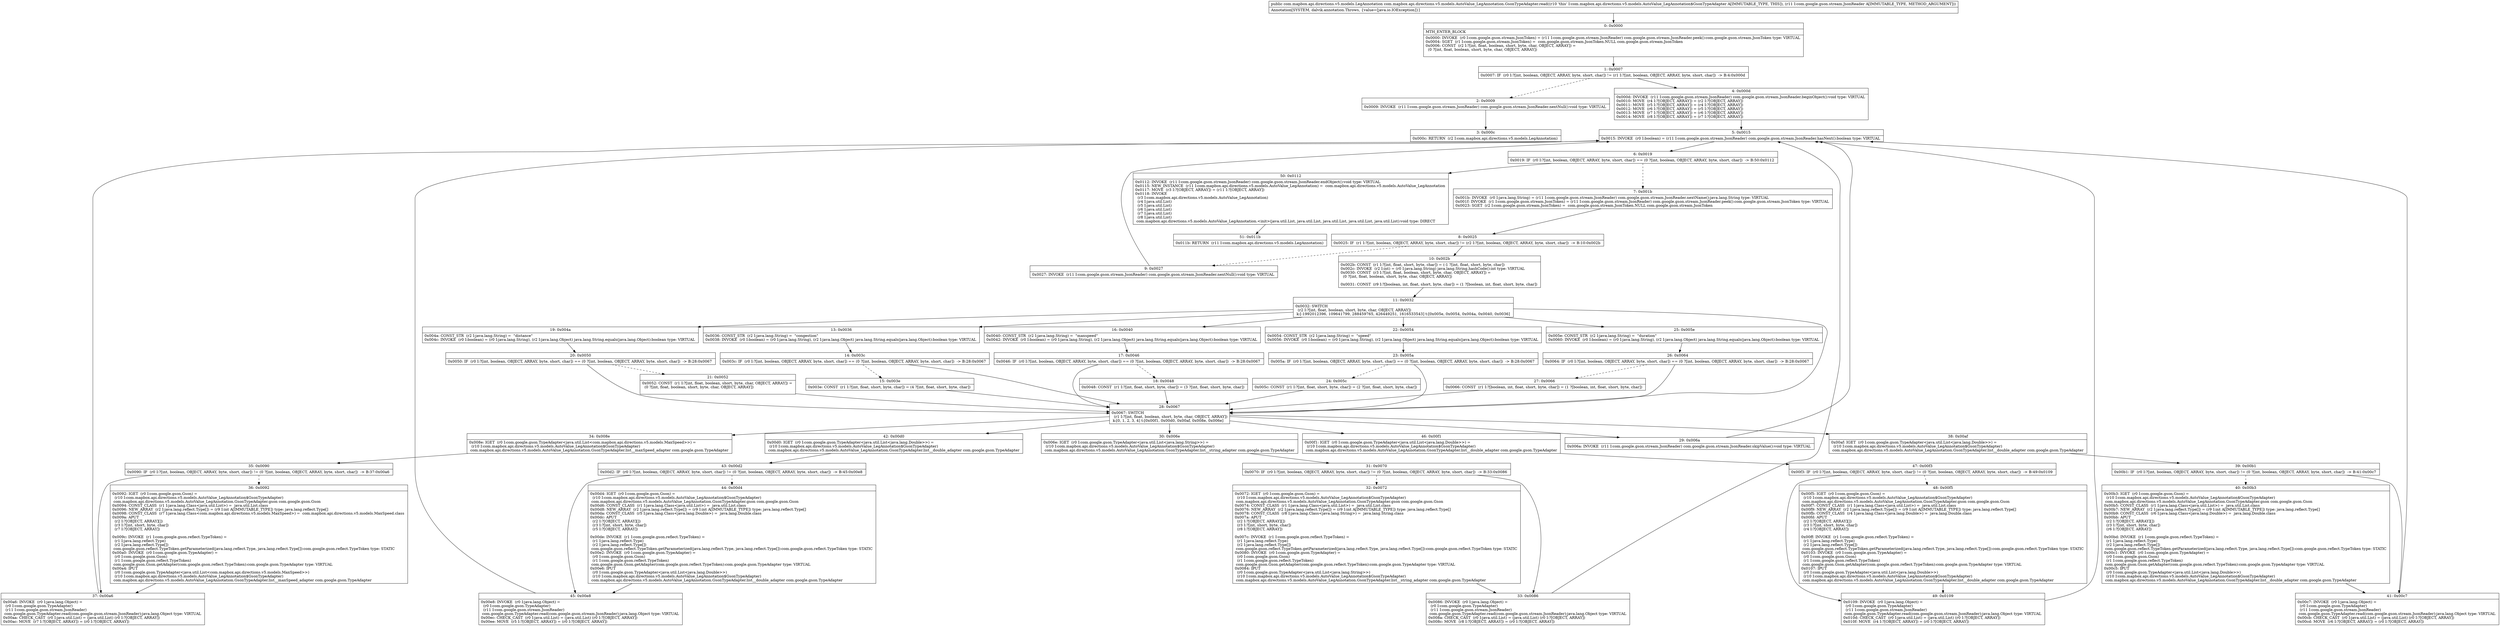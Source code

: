 digraph "CFG forcom.mapbox.api.directions.v5.models.AutoValue_LegAnnotation.GsonTypeAdapter.read(Lcom\/google\/gson\/stream\/JsonReader;)Lcom\/mapbox\/api\/directions\/v5\/models\/LegAnnotation;" {
Node_0 [shape=record,label="{0\:\ 0x0000|MTH_ENTER_BLOCK\l|0x0000: INVOKE  (r0 I:com.google.gson.stream.JsonToken) = (r11 I:com.google.gson.stream.JsonReader) com.google.gson.stream.JsonReader.peek():com.google.gson.stream.JsonToken type: VIRTUAL \l0x0004: SGET  (r1 I:com.google.gson.stream.JsonToken) =  com.google.gson.stream.JsonToken.NULL com.google.gson.stream.JsonToken \l0x0006: CONST  (r2 I:?[int, float, boolean, short, byte, char, OBJECT, ARRAY]) = \l  (0 ?[int, float, boolean, short, byte, char, OBJECT, ARRAY])\l \l}"];
Node_1 [shape=record,label="{1\:\ 0x0007|0x0007: IF  (r0 I:?[int, boolean, OBJECT, ARRAY, byte, short, char]) != (r1 I:?[int, boolean, OBJECT, ARRAY, byte, short, char])  \-\> B:4:0x000d \l}"];
Node_2 [shape=record,label="{2\:\ 0x0009|0x0009: INVOKE  (r11 I:com.google.gson.stream.JsonReader) com.google.gson.stream.JsonReader.nextNull():void type: VIRTUAL \l}"];
Node_3 [shape=record,label="{3\:\ 0x000c|0x000c: RETURN  (r2 I:com.mapbox.api.directions.v5.models.LegAnnotation) \l}"];
Node_4 [shape=record,label="{4\:\ 0x000d|0x000d: INVOKE  (r11 I:com.google.gson.stream.JsonReader) com.google.gson.stream.JsonReader.beginObject():void type: VIRTUAL \l0x0010: MOVE  (r4 I:?[OBJECT, ARRAY]) = (r2 I:?[OBJECT, ARRAY]) \l0x0011: MOVE  (r5 I:?[OBJECT, ARRAY]) = (r4 I:?[OBJECT, ARRAY]) \l0x0012: MOVE  (r6 I:?[OBJECT, ARRAY]) = (r5 I:?[OBJECT, ARRAY]) \l0x0013: MOVE  (r7 I:?[OBJECT, ARRAY]) = (r6 I:?[OBJECT, ARRAY]) \l0x0014: MOVE  (r8 I:?[OBJECT, ARRAY]) = (r7 I:?[OBJECT, ARRAY]) \l}"];
Node_5 [shape=record,label="{5\:\ 0x0015|0x0015: INVOKE  (r0 I:boolean) = (r11 I:com.google.gson.stream.JsonReader) com.google.gson.stream.JsonReader.hasNext():boolean type: VIRTUAL \l}"];
Node_6 [shape=record,label="{6\:\ 0x0019|0x0019: IF  (r0 I:?[int, boolean, OBJECT, ARRAY, byte, short, char]) == (0 ?[int, boolean, OBJECT, ARRAY, byte, short, char])  \-\> B:50:0x0112 \l}"];
Node_7 [shape=record,label="{7\:\ 0x001b|0x001b: INVOKE  (r0 I:java.lang.String) = (r11 I:com.google.gson.stream.JsonReader) com.google.gson.stream.JsonReader.nextName():java.lang.String type: VIRTUAL \l0x001f: INVOKE  (r1 I:com.google.gson.stream.JsonToken) = (r11 I:com.google.gson.stream.JsonReader) com.google.gson.stream.JsonReader.peek():com.google.gson.stream.JsonToken type: VIRTUAL \l0x0023: SGET  (r2 I:com.google.gson.stream.JsonToken) =  com.google.gson.stream.JsonToken.NULL com.google.gson.stream.JsonToken \l}"];
Node_8 [shape=record,label="{8\:\ 0x0025|0x0025: IF  (r1 I:?[int, boolean, OBJECT, ARRAY, byte, short, char]) != (r2 I:?[int, boolean, OBJECT, ARRAY, byte, short, char])  \-\> B:10:0x002b \l}"];
Node_9 [shape=record,label="{9\:\ 0x0027|0x0027: INVOKE  (r11 I:com.google.gson.stream.JsonReader) com.google.gson.stream.JsonReader.nextNull():void type: VIRTUAL \l}"];
Node_10 [shape=record,label="{10\:\ 0x002b|0x002b: CONST  (r1 I:?[int, float, short, byte, char]) = (\-1 ?[int, float, short, byte, char]) \l0x002c: INVOKE  (r2 I:int) = (r0 I:java.lang.String) java.lang.String.hashCode():int type: VIRTUAL \l0x0030: CONST  (r3 I:?[int, float, boolean, short, byte, char, OBJECT, ARRAY]) = \l  (0 ?[int, float, boolean, short, byte, char, OBJECT, ARRAY])\l \l0x0031: CONST  (r9 I:?[boolean, int, float, short, byte, char]) = (1 ?[boolean, int, float, short, byte, char]) \l}"];
Node_11 [shape=record,label="{11\:\ 0x0032|0x0032: SWITCH  \l  (r2 I:?[int, float, boolean, short, byte, char, OBJECT, ARRAY])\l k:[\-1992012396, 109641799, 288459765, 426449251, 1616533543] t:[0x005e, 0x0054, 0x004a, 0x0040, 0x0036] \l}"];
Node_13 [shape=record,label="{13\:\ 0x0036|0x0036: CONST_STR  (r2 I:java.lang.String) =  \"congestion\" \l0x0038: INVOKE  (r0 I:boolean) = (r0 I:java.lang.String), (r2 I:java.lang.Object) java.lang.String.equals(java.lang.Object):boolean type: VIRTUAL \l}"];
Node_14 [shape=record,label="{14\:\ 0x003c|0x003c: IF  (r0 I:?[int, boolean, OBJECT, ARRAY, byte, short, char]) == (0 ?[int, boolean, OBJECT, ARRAY, byte, short, char])  \-\> B:28:0x0067 \l}"];
Node_15 [shape=record,label="{15\:\ 0x003e|0x003e: CONST  (r1 I:?[int, float, short, byte, char]) = (4 ?[int, float, short, byte, char]) \l}"];
Node_16 [shape=record,label="{16\:\ 0x0040|0x0040: CONST_STR  (r2 I:java.lang.String) =  \"maxspeed\" \l0x0042: INVOKE  (r0 I:boolean) = (r0 I:java.lang.String), (r2 I:java.lang.Object) java.lang.String.equals(java.lang.Object):boolean type: VIRTUAL \l}"];
Node_17 [shape=record,label="{17\:\ 0x0046|0x0046: IF  (r0 I:?[int, boolean, OBJECT, ARRAY, byte, short, char]) == (0 ?[int, boolean, OBJECT, ARRAY, byte, short, char])  \-\> B:28:0x0067 \l}"];
Node_18 [shape=record,label="{18\:\ 0x0048|0x0048: CONST  (r1 I:?[int, float, short, byte, char]) = (3 ?[int, float, short, byte, char]) \l}"];
Node_19 [shape=record,label="{19\:\ 0x004a|0x004a: CONST_STR  (r2 I:java.lang.String) =  \"distance\" \l0x004c: INVOKE  (r0 I:boolean) = (r0 I:java.lang.String), (r2 I:java.lang.Object) java.lang.String.equals(java.lang.Object):boolean type: VIRTUAL \l}"];
Node_20 [shape=record,label="{20\:\ 0x0050|0x0050: IF  (r0 I:?[int, boolean, OBJECT, ARRAY, byte, short, char]) == (0 ?[int, boolean, OBJECT, ARRAY, byte, short, char])  \-\> B:28:0x0067 \l}"];
Node_21 [shape=record,label="{21\:\ 0x0052|0x0052: CONST  (r1 I:?[int, float, boolean, short, byte, char, OBJECT, ARRAY]) = \l  (0 ?[int, float, boolean, short, byte, char, OBJECT, ARRAY])\l \l}"];
Node_22 [shape=record,label="{22\:\ 0x0054|0x0054: CONST_STR  (r2 I:java.lang.String) =  \"speed\" \l0x0056: INVOKE  (r0 I:boolean) = (r0 I:java.lang.String), (r2 I:java.lang.Object) java.lang.String.equals(java.lang.Object):boolean type: VIRTUAL \l}"];
Node_23 [shape=record,label="{23\:\ 0x005a|0x005a: IF  (r0 I:?[int, boolean, OBJECT, ARRAY, byte, short, char]) == (0 ?[int, boolean, OBJECT, ARRAY, byte, short, char])  \-\> B:28:0x0067 \l}"];
Node_24 [shape=record,label="{24\:\ 0x005c|0x005c: CONST  (r1 I:?[int, float, short, byte, char]) = (2 ?[int, float, short, byte, char]) \l}"];
Node_25 [shape=record,label="{25\:\ 0x005e|0x005e: CONST_STR  (r2 I:java.lang.String) =  \"duration\" \l0x0060: INVOKE  (r0 I:boolean) = (r0 I:java.lang.String), (r2 I:java.lang.Object) java.lang.String.equals(java.lang.Object):boolean type: VIRTUAL \l}"];
Node_26 [shape=record,label="{26\:\ 0x0064|0x0064: IF  (r0 I:?[int, boolean, OBJECT, ARRAY, byte, short, char]) == (0 ?[int, boolean, OBJECT, ARRAY, byte, short, char])  \-\> B:28:0x0067 \l}"];
Node_27 [shape=record,label="{27\:\ 0x0066|0x0066: CONST  (r1 I:?[boolean, int, float, short, byte, char]) = (1 ?[boolean, int, float, short, byte, char]) \l}"];
Node_28 [shape=record,label="{28\:\ 0x0067|0x0067: SWITCH  \l  (r1 I:?[int, float, boolean, short, byte, char, OBJECT, ARRAY])\l k:[0, 1, 2, 3, 4] t:[0x00f1, 0x00d0, 0x00af, 0x008e, 0x006e] \l}"];
Node_29 [shape=record,label="{29\:\ 0x006a|0x006a: INVOKE  (r11 I:com.google.gson.stream.JsonReader) com.google.gson.stream.JsonReader.skipValue():void type: VIRTUAL \l}"];
Node_30 [shape=record,label="{30\:\ 0x006e|0x006e: IGET  (r0 I:com.google.gson.TypeAdapter\<java.util.List\<java.lang.String\>\>) = \l  (r10 I:com.mapbox.api.directions.v5.models.AutoValue_LegAnnotation$GsonTypeAdapter)\l com.mapbox.api.directions.v5.models.AutoValue_LegAnnotation.GsonTypeAdapter.list__string_adapter com.google.gson.TypeAdapter \l}"];
Node_31 [shape=record,label="{31\:\ 0x0070|0x0070: IF  (r0 I:?[int, boolean, OBJECT, ARRAY, byte, short, char]) != (0 ?[int, boolean, OBJECT, ARRAY, byte, short, char])  \-\> B:33:0x0086 \l}"];
Node_32 [shape=record,label="{32\:\ 0x0072|0x0072: IGET  (r0 I:com.google.gson.Gson) = \l  (r10 I:com.mapbox.api.directions.v5.models.AutoValue_LegAnnotation$GsonTypeAdapter)\l com.mapbox.api.directions.v5.models.AutoValue_LegAnnotation.GsonTypeAdapter.gson com.google.gson.Gson \l0x0074: CONST_CLASS  (r1 I:java.lang.Class\<java.util.List\>) =  java.util.List.class \l0x0076: NEW_ARRAY  (r2 I:java.lang.reflect.Type[]) = (r9 I:int A[IMMUTABLE_TYPE]) type: java.lang.reflect.Type[] \l0x0078: CONST_CLASS  (r8 I:java.lang.Class\<java.lang.String\>) =  java.lang.String.class \l0x007a: APUT  \l  (r2 I:?[OBJECT, ARRAY][])\l  (r3 I:?[int, short, byte, char])\l  (r8 I:?[OBJECT, ARRAY])\l \l0x007c: INVOKE  (r1 I:com.google.gson.reflect.TypeToken) = \l  (r1 I:java.lang.reflect.Type)\l  (r2 I:java.lang.reflect.Type[])\l com.google.gson.reflect.TypeToken.getParameterized(java.lang.reflect.Type, java.lang.reflect.Type[]):com.google.gson.reflect.TypeToken type: STATIC \l0x0080: INVOKE  (r0 I:com.google.gson.TypeAdapter) = \l  (r0 I:com.google.gson.Gson)\l  (r1 I:com.google.gson.reflect.TypeToken)\l com.google.gson.Gson.getAdapter(com.google.gson.reflect.TypeToken):com.google.gson.TypeAdapter type: VIRTUAL \l0x0084: IPUT  \l  (r0 I:com.google.gson.TypeAdapter\<java.util.List\<java.lang.String\>\>)\l  (r10 I:com.mapbox.api.directions.v5.models.AutoValue_LegAnnotation$GsonTypeAdapter)\l com.mapbox.api.directions.v5.models.AutoValue_LegAnnotation.GsonTypeAdapter.list__string_adapter com.google.gson.TypeAdapter \l}"];
Node_33 [shape=record,label="{33\:\ 0x0086|0x0086: INVOKE  (r0 I:java.lang.Object) = \l  (r0 I:com.google.gson.TypeAdapter)\l  (r11 I:com.google.gson.stream.JsonReader)\l com.google.gson.TypeAdapter.read(com.google.gson.stream.JsonReader):java.lang.Object type: VIRTUAL \l0x008a: CHECK_CAST  (r0 I:java.util.List) = (java.util.List) (r0 I:?[OBJECT, ARRAY]) \l0x008c: MOVE  (r8 I:?[OBJECT, ARRAY]) = (r0 I:?[OBJECT, ARRAY]) \l}"];
Node_34 [shape=record,label="{34\:\ 0x008e|0x008e: IGET  (r0 I:com.google.gson.TypeAdapter\<java.util.List\<com.mapbox.api.directions.v5.models.MaxSpeed\>\>) = \l  (r10 I:com.mapbox.api.directions.v5.models.AutoValue_LegAnnotation$GsonTypeAdapter)\l com.mapbox.api.directions.v5.models.AutoValue_LegAnnotation.GsonTypeAdapter.list__maxSpeed_adapter com.google.gson.TypeAdapter \l}"];
Node_35 [shape=record,label="{35\:\ 0x0090|0x0090: IF  (r0 I:?[int, boolean, OBJECT, ARRAY, byte, short, char]) != (0 ?[int, boolean, OBJECT, ARRAY, byte, short, char])  \-\> B:37:0x00a6 \l}"];
Node_36 [shape=record,label="{36\:\ 0x0092|0x0092: IGET  (r0 I:com.google.gson.Gson) = \l  (r10 I:com.mapbox.api.directions.v5.models.AutoValue_LegAnnotation$GsonTypeAdapter)\l com.mapbox.api.directions.v5.models.AutoValue_LegAnnotation.GsonTypeAdapter.gson com.google.gson.Gson \l0x0094: CONST_CLASS  (r1 I:java.lang.Class\<java.util.List\>) =  java.util.List.class \l0x0096: NEW_ARRAY  (r2 I:java.lang.reflect.Type[]) = (r9 I:int A[IMMUTABLE_TYPE]) type: java.lang.reflect.Type[] \l0x0098: CONST_CLASS  (r7 I:java.lang.Class\<com.mapbox.api.directions.v5.models.MaxSpeed\>) =  com.mapbox.api.directions.v5.models.MaxSpeed.class \l0x009a: APUT  \l  (r2 I:?[OBJECT, ARRAY][])\l  (r3 I:?[int, short, byte, char])\l  (r7 I:?[OBJECT, ARRAY])\l \l0x009c: INVOKE  (r1 I:com.google.gson.reflect.TypeToken) = \l  (r1 I:java.lang.reflect.Type)\l  (r2 I:java.lang.reflect.Type[])\l com.google.gson.reflect.TypeToken.getParameterized(java.lang.reflect.Type, java.lang.reflect.Type[]):com.google.gson.reflect.TypeToken type: STATIC \l0x00a0: INVOKE  (r0 I:com.google.gson.TypeAdapter) = \l  (r0 I:com.google.gson.Gson)\l  (r1 I:com.google.gson.reflect.TypeToken)\l com.google.gson.Gson.getAdapter(com.google.gson.reflect.TypeToken):com.google.gson.TypeAdapter type: VIRTUAL \l0x00a4: IPUT  \l  (r0 I:com.google.gson.TypeAdapter\<java.util.List\<com.mapbox.api.directions.v5.models.MaxSpeed\>\>)\l  (r10 I:com.mapbox.api.directions.v5.models.AutoValue_LegAnnotation$GsonTypeAdapter)\l com.mapbox.api.directions.v5.models.AutoValue_LegAnnotation.GsonTypeAdapter.list__maxSpeed_adapter com.google.gson.TypeAdapter \l}"];
Node_37 [shape=record,label="{37\:\ 0x00a6|0x00a6: INVOKE  (r0 I:java.lang.Object) = \l  (r0 I:com.google.gson.TypeAdapter)\l  (r11 I:com.google.gson.stream.JsonReader)\l com.google.gson.TypeAdapter.read(com.google.gson.stream.JsonReader):java.lang.Object type: VIRTUAL \l0x00aa: CHECK_CAST  (r0 I:java.util.List) = (java.util.List) (r0 I:?[OBJECT, ARRAY]) \l0x00ac: MOVE  (r7 I:?[OBJECT, ARRAY]) = (r0 I:?[OBJECT, ARRAY]) \l}"];
Node_38 [shape=record,label="{38\:\ 0x00af|0x00af: IGET  (r0 I:com.google.gson.TypeAdapter\<java.util.List\<java.lang.Double\>\>) = \l  (r10 I:com.mapbox.api.directions.v5.models.AutoValue_LegAnnotation$GsonTypeAdapter)\l com.mapbox.api.directions.v5.models.AutoValue_LegAnnotation.GsonTypeAdapter.list__double_adapter com.google.gson.TypeAdapter \l}"];
Node_39 [shape=record,label="{39\:\ 0x00b1|0x00b1: IF  (r0 I:?[int, boolean, OBJECT, ARRAY, byte, short, char]) != (0 ?[int, boolean, OBJECT, ARRAY, byte, short, char])  \-\> B:41:0x00c7 \l}"];
Node_40 [shape=record,label="{40\:\ 0x00b3|0x00b3: IGET  (r0 I:com.google.gson.Gson) = \l  (r10 I:com.mapbox.api.directions.v5.models.AutoValue_LegAnnotation$GsonTypeAdapter)\l com.mapbox.api.directions.v5.models.AutoValue_LegAnnotation.GsonTypeAdapter.gson com.google.gson.Gson \l0x00b5: CONST_CLASS  (r1 I:java.lang.Class\<java.util.List\>) =  java.util.List.class \l0x00b7: NEW_ARRAY  (r2 I:java.lang.reflect.Type[]) = (r9 I:int A[IMMUTABLE_TYPE]) type: java.lang.reflect.Type[] \l0x00b9: CONST_CLASS  (r6 I:java.lang.Class\<java.lang.Double\>) =  java.lang.Double.class \l0x00bb: APUT  \l  (r2 I:?[OBJECT, ARRAY][])\l  (r3 I:?[int, short, byte, char])\l  (r6 I:?[OBJECT, ARRAY])\l \l0x00bd: INVOKE  (r1 I:com.google.gson.reflect.TypeToken) = \l  (r1 I:java.lang.reflect.Type)\l  (r2 I:java.lang.reflect.Type[])\l com.google.gson.reflect.TypeToken.getParameterized(java.lang.reflect.Type, java.lang.reflect.Type[]):com.google.gson.reflect.TypeToken type: STATIC \l0x00c1: INVOKE  (r0 I:com.google.gson.TypeAdapter) = \l  (r0 I:com.google.gson.Gson)\l  (r1 I:com.google.gson.reflect.TypeToken)\l com.google.gson.Gson.getAdapter(com.google.gson.reflect.TypeToken):com.google.gson.TypeAdapter type: VIRTUAL \l0x00c5: IPUT  \l  (r0 I:com.google.gson.TypeAdapter\<java.util.List\<java.lang.Double\>\>)\l  (r10 I:com.mapbox.api.directions.v5.models.AutoValue_LegAnnotation$GsonTypeAdapter)\l com.mapbox.api.directions.v5.models.AutoValue_LegAnnotation.GsonTypeAdapter.list__double_adapter com.google.gson.TypeAdapter \l}"];
Node_41 [shape=record,label="{41\:\ 0x00c7|0x00c7: INVOKE  (r0 I:java.lang.Object) = \l  (r0 I:com.google.gson.TypeAdapter)\l  (r11 I:com.google.gson.stream.JsonReader)\l com.google.gson.TypeAdapter.read(com.google.gson.stream.JsonReader):java.lang.Object type: VIRTUAL \l0x00cb: CHECK_CAST  (r0 I:java.util.List) = (java.util.List) (r0 I:?[OBJECT, ARRAY]) \l0x00cd: MOVE  (r6 I:?[OBJECT, ARRAY]) = (r0 I:?[OBJECT, ARRAY]) \l}"];
Node_42 [shape=record,label="{42\:\ 0x00d0|0x00d0: IGET  (r0 I:com.google.gson.TypeAdapter\<java.util.List\<java.lang.Double\>\>) = \l  (r10 I:com.mapbox.api.directions.v5.models.AutoValue_LegAnnotation$GsonTypeAdapter)\l com.mapbox.api.directions.v5.models.AutoValue_LegAnnotation.GsonTypeAdapter.list__double_adapter com.google.gson.TypeAdapter \l}"];
Node_43 [shape=record,label="{43\:\ 0x00d2|0x00d2: IF  (r0 I:?[int, boolean, OBJECT, ARRAY, byte, short, char]) != (0 ?[int, boolean, OBJECT, ARRAY, byte, short, char])  \-\> B:45:0x00e8 \l}"];
Node_44 [shape=record,label="{44\:\ 0x00d4|0x00d4: IGET  (r0 I:com.google.gson.Gson) = \l  (r10 I:com.mapbox.api.directions.v5.models.AutoValue_LegAnnotation$GsonTypeAdapter)\l com.mapbox.api.directions.v5.models.AutoValue_LegAnnotation.GsonTypeAdapter.gson com.google.gson.Gson \l0x00d6: CONST_CLASS  (r1 I:java.lang.Class\<java.util.List\>) =  java.util.List.class \l0x00d8: NEW_ARRAY  (r2 I:java.lang.reflect.Type[]) = (r9 I:int A[IMMUTABLE_TYPE]) type: java.lang.reflect.Type[] \l0x00da: CONST_CLASS  (r5 I:java.lang.Class\<java.lang.Double\>) =  java.lang.Double.class \l0x00dc: APUT  \l  (r2 I:?[OBJECT, ARRAY][])\l  (r3 I:?[int, short, byte, char])\l  (r5 I:?[OBJECT, ARRAY])\l \l0x00de: INVOKE  (r1 I:com.google.gson.reflect.TypeToken) = \l  (r1 I:java.lang.reflect.Type)\l  (r2 I:java.lang.reflect.Type[])\l com.google.gson.reflect.TypeToken.getParameterized(java.lang.reflect.Type, java.lang.reflect.Type[]):com.google.gson.reflect.TypeToken type: STATIC \l0x00e2: INVOKE  (r0 I:com.google.gson.TypeAdapter) = \l  (r0 I:com.google.gson.Gson)\l  (r1 I:com.google.gson.reflect.TypeToken)\l com.google.gson.Gson.getAdapter(com.google.gson.reflect.TypeToken):com.google.gson.TypeAdapter type: VIRTUAL \l0x00e6: IPUT  \l  (r0 I:com.google.gson.TypeAdapter\<java.util.List\<java.lang.Double\>\>)\l  (r10 I:com.mapbox.api.directions.v5.models.AutoValue_LegAnnotation$GsonTypeAdapter)\l com.mapbox.api.directions.v5.models.AutoValue_LegAnnotation.GsonTypeAdapter.list__double_adapter com.google.gson.TypeAdapter \l}"];
Node_45 [shape=record,label="{45\:\ 0x00e8|0x00e8: INVOKE  (r0 I:java.lang.Object) = \l  (r0 I:com.google.gson.TypeAdapter)\l  (r11 I:com.google.gson.stream.JsonReader)\l com.google.gson.TypeAdapter.read(com.google.gson.stream.JsonReader):java.lang.Object type: VIRTUAL \l0x00ec: CHECK_CAST  (r0 I:java.util.List) = (java.util.List) (r0 I:?[OBJECT, ARRAY]) \l0x00ee: MOVE  (r5 I:?[OBJECT, ARRAY]) = (r0 I:?[OBJECT, ARRAY]) \l}"];
Node_46 [shape=record,label="{46\:\ 0x00f1|0x00f1: IGET  (r0 I:com.google.gson.TypeAdapter\<java.util.List\<java.lang.Double\>\>) = \l  (r10 I:com.mapbox.api.directions.v5.models.AutoValue_LegAnnotation$GsonTypeAdapter)\l com.mapbox.api.directions.v5.models.AutoValue_LegAnnotation.GsonTypeAdapter.list__double_adapter com.google.gson.TypeAdapter \l}"];
Node_47 [shape=record,label="{47\:\ 0x00f3|0x00f3: IF  (r0 I:?[int, boolean, OBJECT, ARRAY, byte, short, char]) != (0 ?[int, boolean, OBJECT, ARRAY, byte, short, char])  \-\> B:49:0x0109 \l}"];
Node_48 [shape=record,label="{48\:\ 0x00f5|0x00f5: IGET  (r0 I:com.google.gson.Gson) = \l  (r10 I:com.mapbox.api.directions.v5.models.AutoValue_LegAnnotation$GsonTypeAdapter)\l com.mapbox.api.directions.v5.models.AutoValue_LegAnnotation.GsonTypeAdapter.gson com.google.gson.Gson \l0x00f7: CONST_CLASS  (r1 I:java.lang.Class\<java.util.List\>) =  java.util.List.class \l0x00f9: NEW_ARRAY  (r2 I:java.lang.reflect.Type[]) = (r9 I:int A[IMMUTABLE_TYPE]) type: java.lang.reflect.Type[] \l0x00fb: CONST_CLASS  (r4 I:java.lang.Class\<java.lang.Double\>) =  java.lang.Double.class \l0x00fd: APUT  \l  (r2 I:?[OBJECT, ARRAY][])\l  (r3 I:?[int, short, byte, char])\l  (r4 I:?[OBJECT, ARRAY])\l \l0x00ff: INVOKE  (r1 I:com.google.gson.reflect.TypeToken) = \l  (r1 I:java.lang.reflect.Type)\l  (r2 I:java.lang.reflect.Type[])\l com.google.gson.reflect.TypeToken.getParameterized(java.lang.reflect.Type, java.lang.reflect.Type[]):com.google.gson.reflect.TypeToken type: STATIC \l0x0103: INVOKE  (r0 I:com.google.gson.TypeAdapter) = \l  (r0 I:com.google.gson.Gson)\l  (r1 I:com.google.gson.reflect.TypeToken)\l com.google.gson.Gson.getAdapter(com.google.gson.reflect.TypeToken):com.google.gson.TypeAdapter type: VIRTUAL \l0x0107: IPUT  \l  (r0 I:com.google.gson.TypeAdapter\<java.util.List\<java.lang.Double\>\>)\l  (r10 I:com.mapbox.api.directions.v5.models.AutoValue_LegAnnotation$GsonTypeAdapter)\l com.mapbox.api.directions.v5.models.AutoValue_LegAnnotation.GsonTypeAdapter.list__double_adapter com.google.gson.TypeAdapter \l}"];
Node_49 [shape=record,label="{49\:\ 0x0109|0x0109: INVOKE  (r0 I:java.lang.Object) = \l  (r0 I:com.google.gson.TypeAdapter)\l  (r11 I:com.google.gson.stream.JsonReader)\l com.google.gson.TypeAdapter.read(com.google.gson.stream.JsonReader):java.lang.Object type: VIRTUAL \l0x010d: CHECK_CAST  (r0 I:java.util.List) = (java.util.List) (r0 I:?[OBJECT, ARRAY]) \l0x010f: MOVE  (r4 I:?[OBJECT, ARRAY]) = (r0 I:?[OBJECT, ARRAY]) \l}"];
Node_50 [shape=record,label="{50\:\ 0x0112|0x0112: INVOKE  (r11 I:com.google.gson.stream.JsonReader) com.google.gson.stream.JsonReader.endObject():void type: VIRTUAL \l0x0115: NEW_INSTANCE  (r11 I:com.mapbox.api.directions.v5.models.AutoValue_LegAnnotation) =  com.mapbox.api.directions.v5.models.AutoValue_LegAnnotation \l0x0117: MOVE  (r3 I:?[OBJECT, ARRAY]) = (r11 I:?[OBJECT, ARRAY]) \l0x0118: INVOKE  \l  (r3 I:com.mapbox.api.directions.v5.models.AutoValue_LegAnnotation)\l  (r4 I:java.util.List)\l  (r5 I:java.util.List)\l  (r6 I:java.util.List)\l  (r7 I:java.util.List)\l  (r8 I:java.util.List)\l com.mapbox.api.directions.v5.models.AutoValue_LegAnnotation.\<init\>(java.util.List, java.util.List, java.util.List, java.util.List, java.util.List):void type: DIRECT \l}"];
Node_51 [shape=record,label="{51\:\ 0x011b|0x011b: RETURN  (r11 I:com.mapbox.api.directions.v5.models.LegAnnotation) \l}"];
MethodNode[shape=record,label="{public com.mapbox.api.directions.v5.models.LegAnnotation com.mapbox.api.directions.v5.models.AutoValue_LegAnnotation.GsonTypeAdapter.read((r10 'this' I:com.mapbox.api.directions.v5.models.AutoValue_LegAnnotation$GsonTypeAdapter A[IMMUTABLE_TYPE, THIS]), (r11 I:com.google.gson.stream.JsonReader A[IMMUTABLE_TYPE, METHOD_ARGUMENT]))  | Annotation[SYSTEM, dalvik.annotation.Throws, \{value=[java.io.IOException]\}]\l}"];
MethodNode -> Node_0;
Node_0 -> Node_1;
Node_1 -> Node_2[style=dashed];
Node_1 -> Node_4;
Node_2 -> Node_3;
Node_4 -> Node_5;
Node_5 -> Node_6;
Node_6 -> Node_7[style=dashed];
Node_6 -> Node_50;
Node_7 -> Node_8;
Node_8 -> Node_9[style=dashed];
Node_8 -> Node_10;
Node_9 -> Node_5;
Node_10 -> Node_11;
Node_11 -> Node_13;
Node_11 -> Node_16;
Node_11 -> Node_19;
Node_11 -> Node_22;
Node_11 -> Node_25;
Node_11 -> Node_28;
Node_13 -> Node_14;
Node_14 -> Node_15[style=dashed];
Node_14 -> Node_28;
Node_15 -> Node_28;
Node_16 -> Node_17;
Node_17 -> Node_18[style=dashed];
Node_17 -> Node_28;
Node_18 -> Node_28;
Node_19 -> Node_20;
Node_20 -> Node_21[style=dashed];
Node_20 -> Node_28;
Node_21 -> Node_28;
Node_22 -> Node_23;
Node_23 -> Node_24[style=dashed];
Node_23 -> Node_28;
Node_24 -> Node_28;
Node_25 -> Node_26;
Node_26 -> Node_27[style=dashed];
Node_26 -> Node_28;
Node_27 -> Node_28;
Node_28 -> Node_29;
Node_28 -> Node_30;
Node_28 -> Node_34;
Node_28 -> Node_38;
Node_28 -> Node_42;
Node_28 -> Node_46;
Node_29 -> Node_5;
Node_30 -> Node_31;
Node_31 -> Node_32[style=dashed];
Node_31 -> Node_33;
Node_32 -> Node_33;
Node_33 -> Node_5;
Node_34 -> Node_35;
Node_35 -> Node_36[style=dashed];
Node_35 -> Node_37;
Node_36 -> Node_37;
Node_37 -> Node_5;
Node_38 -> Node_39;
Node_39 -> Node_40[style=dashed];
Node_39 -> Node_41;
Node_40 -> Node_41;
Node_41 -> Node_5;
Node_42 -> Node_43;
Node_43 -> Node_44[style=dashed];
Node_43 -> Node_45;
Node_44 -> Node_45;
Node_45 -> Node_5;
Node_46 -> Node_47;
Node_47 -> Node_48[style=dashed];
Node_47 -> Node_49;
Node_48 -> Node_49;
Node_49 -> Node_5;
Node_50 -> Node_51;
}

